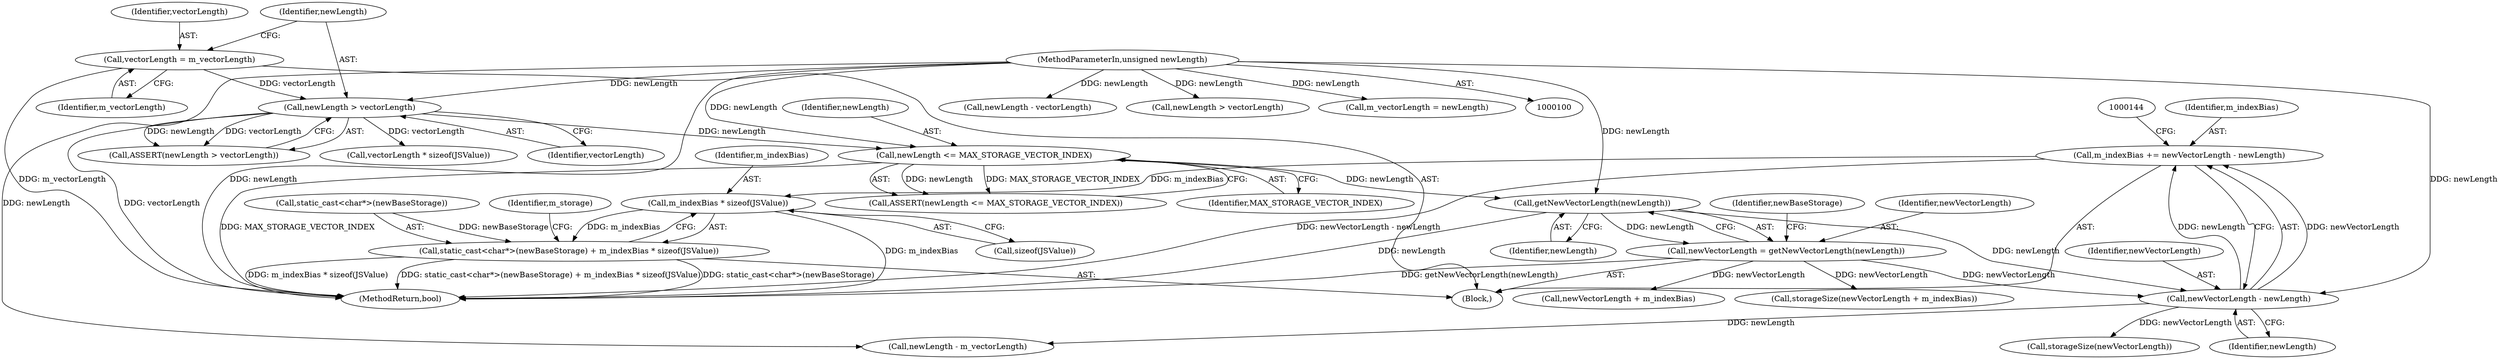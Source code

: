 digraph "0_Chrome_0c4225d1e9b23e7071bbf47ada310a9a7e5661a3@API" {
"1000146" [label="(Call,m_indexBias * sizeof(JSValue))"];
"1000137" [label="(Call,m_indexBias += newVectorLength - newLength)"];
"1000139" [label="(Call,newVectorLength - newLength)"];
"1000120" [label="(Call,newVectorLength = getNewVectorLength(newLength))"];
"1000122" [label="(Call,getNewVectorLength(newLength))"];
"1000116" [label="(Call,newLength <= MAX_STORAGE_VECTOR_INDEX)"];
"1000112" [label="(Call,newLength > vectorLength)"];
"1000101" [label="(MethodParameterIn,unsigned newLength)"];
"1000108" [label="(Call,vectorLength = m_vectorLength)"];
"1000142" [label="(Call,static_cast<char*>(newBaseStorage) + m_indexBias * sizeof(JSValue))"];
"1000121" [label="(Identifier,newVectorLength)"];
"1000193" [label="(Call,newLength - vectorLength)"];
"1000138" [label="(Identifier,m_indexBias)"];
"1000110" [label="(Identifier,m_vectorLength)"];
"1000126" [label="(Identifier,newBaseStorage)"];
"1000151" [label="(Identifier,m_storage)"];
"1000187" [label="(Call,newLength > vectorLength)"];
"1000179" [label="(Call,m_vectorLength = newLength)"];
"1000148" [label="(Call,sizeof(JSValue))"];
"1000147" [label="(Identifier,m_indexBias)"];
"1000114" [label="(Identifier,vectorLength)"];
"1000113" [label="(Identifier,newLength)"];
"1000112" [label="(Call,newLength > vectorLength)"];
"1000146" [label="(Call,m_indexBias * sizeof(JSValue))"];
"1000115" [label="(Call,ASSERT(newLength <= MAX_STORAGE_VECTOR_INDEX))"];
"1000140" [label="(Identifier,newVectorLength)"];
"1000122" [label="(Call,getNewVectorLength(newLength))"];
"1000129" [label="(Call,newVectorLength + m_indexBias)"];
"1000116" [label="(Call,newLength <= MAX_STORAGE_VECTOR_INDEX)"];
"1000215" [label="(MethodReturn,bool)"];
"1000101" [label="(MethodParameterIn,unsigned newLength)"];
"1000161" [label="(Call,newLength - m_vectorLength)"];
"1000137" [label="(Call,m_indexBias += newVectorLength - newLength)"];
"1000118" [label="(Identifier,MAX_STORAGE_VECTOR_INDEX)"];
"1000209" [label="(Call,storageSize(newVectorLength))"];
"1000111" [label="(Call,ASSERT(newLength > vectorLength))"];
"1000102" [label="(Block,)"];
"1000120" [label="(Call,newVectorLength = getNewVectorLength(newLength))"];
"1000142" [label="(Call,static_cast<char*>(newBaseStorage) + m_indexBias * sizeof(JSValue))"];
"1000139" [label="(Call,newVectorLength - newLength)"];
"1000117" [label="(Identifier,newLength)"];
"1000109" [label="(Identifier,vectorLength)"];
"1000108" [label="(Call,vectorLength = m_vectorLength)"];
"1000123" [label="(Identifier,newLength)"];
"1000141" [label="(Identifier,newLength)"];
"1000143" [label="(Call,static_cast<char*>(newBaseStorage))"];
"1000170" [label="(Call,vectorLength * sizeof(JSValue))"];
"1000128" [label="(Call,storageSize(newVectorLength + m_indexBias))"];
"1000146" -> "1000142"  [label="AST: "];
"1000146" -> "1000148"  [label="CFG: "];
"1000147" -> "1000146"  [label="AST: "];
"1000148" -> "1000146"  [label="AST: "];
"1000142" -> "1000146"  [label="CFG: "];
"1000146" -> "1000215"  [label="DDG: m_indexBias"];
"1000146" -> "1000142"  [label="DDG: m_indexBias"];
"1000137" -> "1000146"  [label="DDG: m_indexBias"];
"1000137" -> "1000102"  [label="AST: "];
"1000137" -> "1000139"  [label="CFG: "];
"1000138" -> "1000137"  [label="AST: "];
"1000139" -> "1000137"  [label="AST: "];
"1000144" -> "1000137"  [label="CFG: "];
"1000137" -> "1000215"  [label="DDG: newVectorLength - newLength"];
"1000139" -> "1000137"  [label="DDG: newVectorLength"];
"1000139" -> "1000137"  [label="DDG: newLength"];
"1000139" -> "1000141"  [label="CFG: "];
"1000140" -> "1000139"  [label="AST: "];
"1000141" -> "1000139"  [label="AST: "];
"1000120" -> "1000139"  [label="DDG: newVectorLength"];
"1000122" -> "1000139"  [label="DDG: newLength"];
"1000101" -> "1000139"  [label="DDG: newLength"];
"1000139" -> "1000161"  [label="DDG: newLength"];
"1000139" -> "1000209"  [label="DDG: newVectorLength"];
"1000120" -> "1000102"  [label="AST: "];
"1000120" -> "1000122"  [label="CFG: "];
"1000121" -> "1000120"  [label="AST: "];
"1000122" -> "1000120"  [label="AST: "];
"1000126" -> "1000120"  [label="CFG: "];
"1000120" -> "1000215"  [label="DDG: getNewVectorLength(newLength)"];
"1000122" -> "1000120"  [label="DDG: newLength"];
"1000120" -> "1000128"  [label="DDG: newVectorLength"];
"1000120" -> "1000129"  [label="DDG: newVectorLength"];
"1000122" -> "1000123"  [label="CFG: "];
"1000123" -> "1000122"  [label="AST: "];
"1000122" -> "1000215"  [label="DDG: newLength"];
"1000116" -> "1000122"  [label="DDG: newLength"];
"1000101" -> "1000122"  [label="DDG: newLength"];
"1000116" -> "1000115"  [label="AST: "];
"1000116" -> "1000118"  [label="CFG: "];
"1000117" -> "1000116"  [label="AST: "];
"1000118" -> "1000116"  [label="AST: "];
"1000115" -> "1000116"  [label="CFG: "];
"1000116" -> "1000215"  [label="DDG: MAX_STORAGE_VECTOR_INDEX"];
"1000116" -> "1000115"  [label="DDG: newLength"];
"1000116" -> "1000115"  [label="DDG: MAX_STORAGE_VECTOR_INDEX"];
"1000112" -> "1000116"  [label="DDG: newLength"];
"1000101" -> "1000116"  [label="DDG: newLength"];
"1000112" -> "1000111"  [label="AST: "];
"1000112" -> "1000114"  [label="CFG: "];
"1000113" -> "1000112"  [label="AST: "];
"1000114" -> "1000112"  [label="AST: "];
"1000111" -> "1000112"  [label="CFG: "];
"1000112" -> "1000215"  [label="DDG: vectorLength"];
"1000112" -> "1000111"  [label="DDG: newLength"];
"1000112" -> "1000111"  [label="DDG: vectorLength"];
"1000101" -> "1000112"  [label="DDG: newLength"];
"1000108" -> "1000112"  [label="DDG: vectorLength"];
"1000112" -> "1000170"  [label="DDG: vectorLength"];
"1000101" -> "1000100"  [label="AST: "];
"1000101" -> "1000215"  [label="DDG: newLength"];
"1000101" -> "1000161"  [label="DDG: newLength"];
"1000101" -> "1000179"  [label="DDG: newLength"];
"1000101" -> "1000187"  [label="DDG: newLength"];
"1000101" -> "1000193"  [label="DDG: newLength"];
"1000108" -> "1000102"  [label="AST: "];
"1000108" -> "1000110"  [label="CFG: "];
"1000109" -> "1000108"  [label="AST: "];
"1000110" -> "1000108"  [label="AST: "];
"1000113" -> "1000108"  [label="CFG: "];
"1000108" -> "1000215"  [label="DDG: m_vectorLength"];
"1000142" -> "1000102"  [label="AST: "];
"1000143" -> "1000142"  [label="AST: "];
"1000151" -> "1000142"  [label="CFG: "];
"1000142" -> "1000215"  [label="DDG: m_indexBias * sizeof(JSValue)"];
"1000142" -> "1000215"  [label="DDG: static_cast<char*>(newBaseStorage) + m_indexBias * sizeof(JSValue)"];
"1000142" -> "1000215"  [label="DDG: static_cast<char*>(newBaseStorage)"];
"1000143" -> "1000142"  [label="DDG: newBaseStorage"];
}
